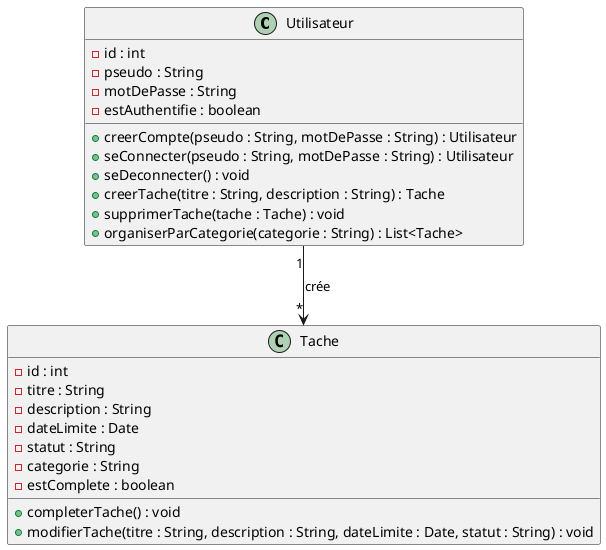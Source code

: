 @startuml
class Utilisateur {
    - id : int
    - pseudo : String
    - motDePasse : String
    - estAuthentifie : boolean
    + creerCompte(pseudo : String, motDePasse : String) : Utilisateur
    + seConnecter(pseudo : String, motDePasse : String) : Utilisateur
    + seDeconnecter() : void
    + creerTache(titre : String, description : String) : Tache
    + supprimerTache(tache : Tache) : void
    + organiserParCategorie(categorie : String) : List<Tache>
}

class Tache {
    - id : int
    - titre : String
    - description : String
    - dateLimite : Date
    - statut : String
    - categorie : String
    - estComplete : boolean
    + completerTache() : void
    + modifierTache(titre : String, description : String, dateLimite : Date, statut : String) : void
}

Utilisateur "1" --> "*" Tache : crée

@enduml
